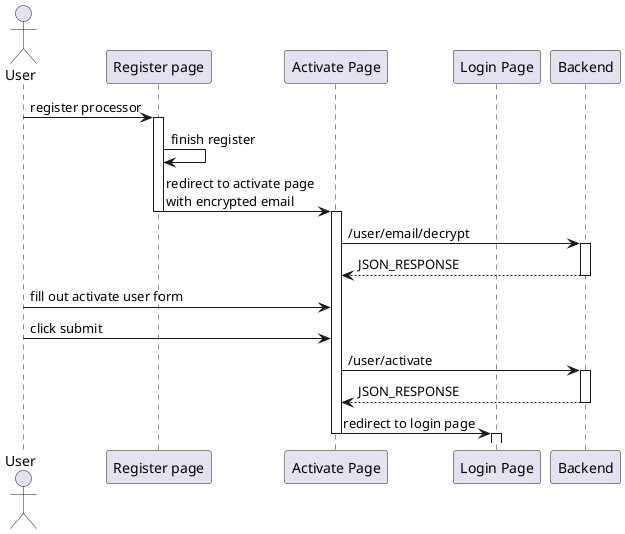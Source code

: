 @startuml activate
'autonumber 1.1.1

actor User as u

' Box "front end"
participant "Register page" as register
participant "Activate Page" as active
participant "Login Page" as login
' end box

participant "Backend" as be

u -> register++ : register processor
register -> register : finish register
register -> active--++ : redirect to activate page\nwith encrypted email
active -> be++ : /user/email/decrypt
active <-- be-- : JSON_RESPONSE

u -> active : fill out activate user form
u -> active : click submit

active -> be++ : /user/activate
active <-- be-- : JSON_RESPONSE

active -> login--++ : redirect to login page

@enduml